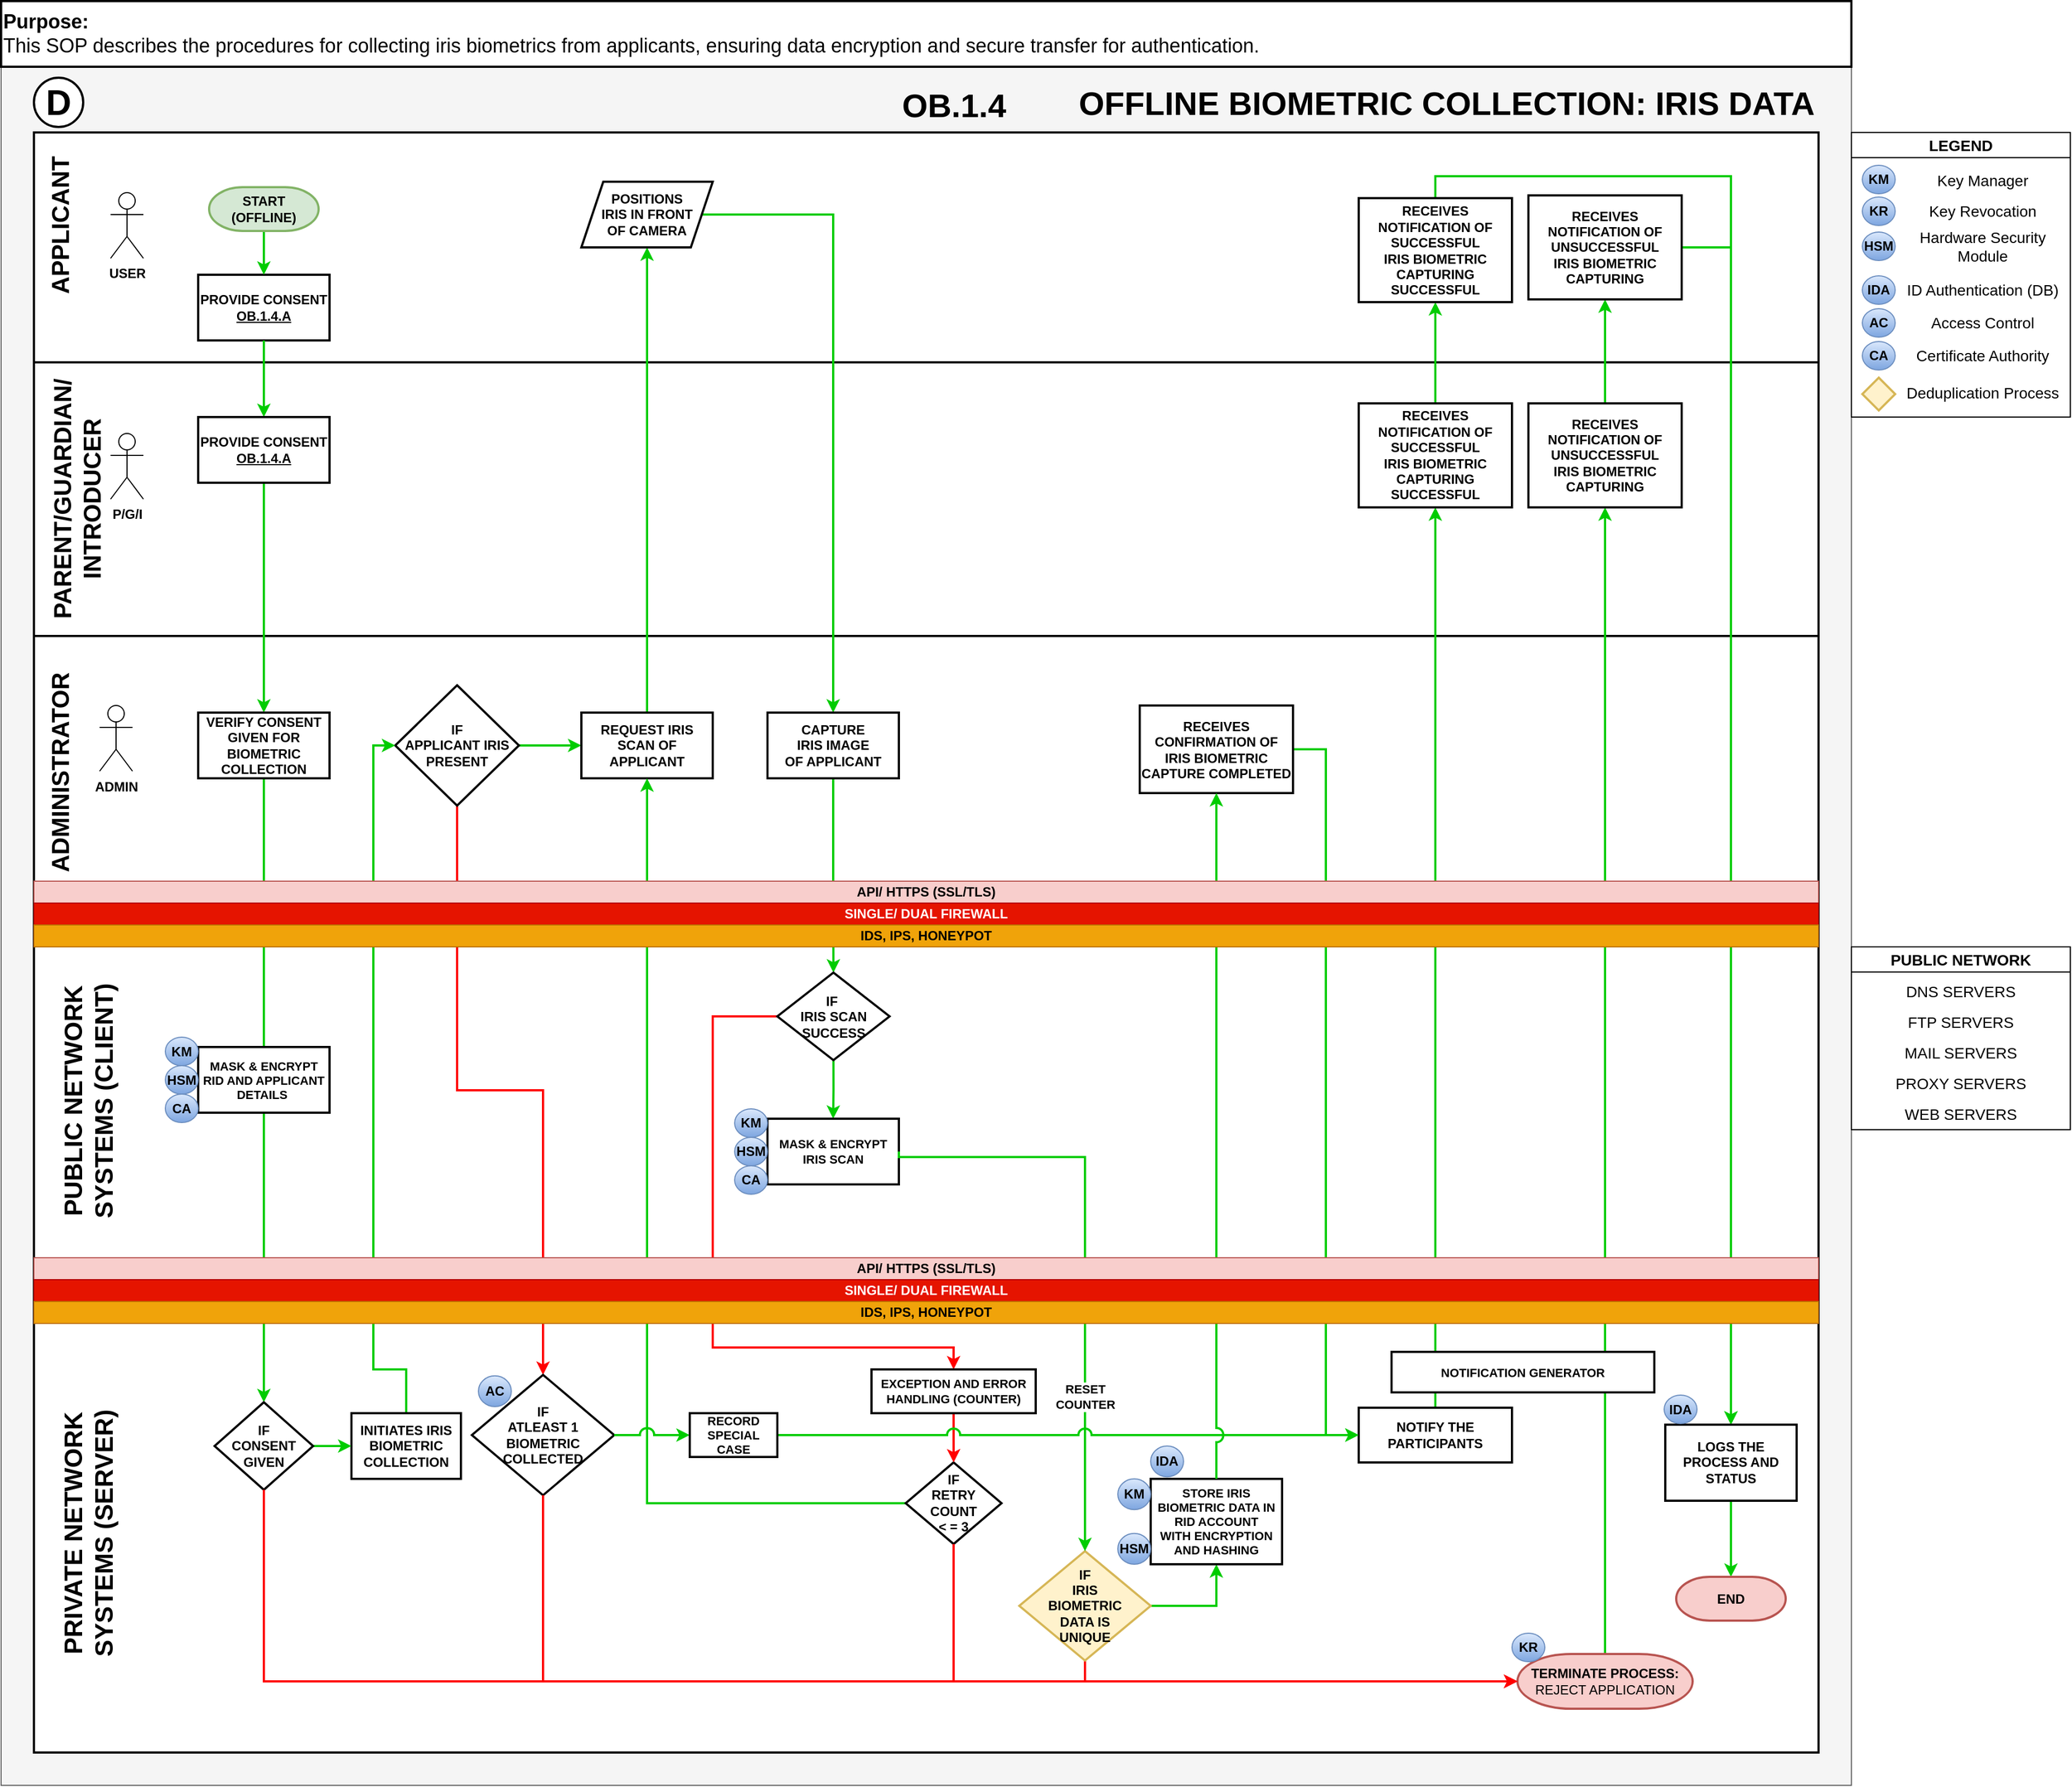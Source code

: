 <mxfile version="23.1.5" type="device">
  <diagram id="O3whct_VJJggGx5-_gyD" name="Page-1">
    <mxGraphModel dx="-486" dy="844" grid="1" gridSize="10" guides="1" tooltips="1" connect="1" arrows="1" fold="1" page="1" pageScale="1" pageWidth="1920" pageHeight="1200" math="0" shadow="0">
      <root>
        <mxCell id="0" />
        <mxCell id="1" parent="0" />
        <mxCell id="Awx0cQ8WS3u5GMhP2X7M-134" value="" style="rounded=0;whiteSpace=wrap;html=1;fontSize=22;fillColor=#f5f5f5;fontColor=#333333;strokeColor=#666666;direction=east;" parent="1" vertex="1">
          <mxGeometry x="2120" y="90" width="1690" height="1570" as="geometry" />
        </mxCell>
        <mxCell id="Awx0cQ8WS3u5GMhP2X7M-135" value="&lt;span style=&quot;color: rgba(0 , 0 , 0 , 0) ; font-family: monospace ; font-size: 0px&quot;&gt;%3CmxGraphModel%3E%3Croot%3E%3CmxCell%20id%3D%220%22%2F%3E%3CmxCell%20id%3D%221%22%20parent%3D%220%22%2F%3E%3CmxCell%20id%3D%222%22%20value%3D%22%22%20style%3D%22rounded%3D0%3BwhiteSpace%3Dwrap%3Bhtml%3D1%3BstrokeWidth%3D2%3BfillColor%3D%23dae8fc%3BstrokeColor%3D%236c8ebf%3B%22%20vertex%3D%221%22%20parent%3D%221%22%3E%3CmxGeometry%20x%3D%22-120%22%20y%3D%22190%22%20width%3D%221920%22%20height%3D%22240%22%20as%3D%22geometry%22%2F%3E%3C%2FmxCell%3E%3C%2Froot%3E%3C%2FmxGraphModel%3E&lt;/span&gt;" style="rounded=0;whiteSpace=wrap;html=1;strokeWidth=2;" parent="1" vertex="1">
          <mxGeometry x="2150" y="860" width="1630" height="350" as="geometry" />
        </mxCell>
        <mxCell id="Awx0cQ8WS3u5GMhP2X7M-136" value="&lt;span style=&quot;color: rgba(0 , 0 , 0 , 0) ; font-family: monospace ; font-size: 0px&quot;&gt;%3CmxGraphModel%3E%3Croot%3E%3CmxCell%20id%3D%220%22%2F%3E%3CmxCell%20id%3D%221%22%20parent%3D%220%22%2F%3E%3CmxCell%20id%3D%222%22%20value%3D%22%22%20style%3D%22rounded%3D0%3BwhiteSpace%3Dwrap%3Bhtml%3D1%3BstrokeWidth%3D2%3BfillColor%3D%23dae8fc%3BstrokeColor%3D%236c8ebf%3B%22%20vertex%3D%221%22%20parent%3D%221%22%3E%3CmxGeometry%20x%3D%22-120%22%20y%3D%22190%22%20width%3D%221920%22%20height%3D%22240%22%20as%3D%22geometry%22%2F%3E%3C%2FmxCell%3E%3C%2Froot%3E%3C%2FmxGraphModel%3E&lt;/span&gt;" style="rounded=0;whiteSpace=wrap;html=1;strokeWidth=2;" parent="1" vertex="1">
          <mxGeometry x="2150" y="1210.24" width="1630" height="419.76" as="geometry" />
        </mxCell>
        <mxCell id="Awx0cQ8WS3u5GMhP2X7M-137" value="&lt;span style=&quot;color: rgba(0 , 0 , 0 , 0) ; font-family: monospace ; font-size: 0px&quot;&gt;%3CmxGraphModel%3E%3Croot%3E%3CmxCell%20id%3D%220%22%2F%3E%3CmxCell%20id%3D%221%22%20parent%3D%220%22%2F%3E%3CmxCell%20id%3D%222%22%20value%3D%22%22%20style%3D%22rounded%3D0%3BwhiteSpace%3Dwrap%3Bhtml%3D1%3BstrokeWidth%3D2%3BfillColor%3D%23dae8fc%3BstrokeColor%3D%236c8ebf%3B%22%20vertex%3D%221%22%20parent%3D%221%22%3E%3CmxGeometry%20x%3D%22-120%22%20y%3D%22190%22%20width%3D%221920%22%20height%3D%22240%22%20as%3D%22geometry%22%2F%3E%3C%2FmxCell%3E%3C%2Froot%3E%3C%2FmxGraphModel%3E&lt;/span&gt;" style="rounded=0;whiteSpace=wrap;html=1;strokeWidth=2;" parent="1" vertex="1">
          <mxGeometry x="2150" y="150" width="1630" height="210" as="geometry" />
        </mxCell>
        <mxCell id="Awx0cQ8WS3u5GMhP2X7M-138" value="&lt;span style=&quot;color: rgba(0 , 0 , 0 , 0) ; font-family: monospace ; font-size: 0px&quot;&gt;%3CmxGraphModel%3E%3Croot%3E%3CmxCell%20id%3D%220%22%2F%3E%3CmxCell%20id%3D%221%22%20parent%3D%220%22%2F%3E%3CmxCell%20id%3D%222%22%20value%3D%22%22%20style%3D%22rounded%3D0%3BwhiteSpace%3Dwrap%3Bhtml%3D1%3BstrokeWidth%3D2%3BfillColor%3D%23dae8fc%3BstrokeColor%3D%236c8ebf%3B%22%20vertex%3D%221%22%20parent%3D%221%22%3E%3CmxGeometry%20x%3D%22-120%22%20y%3D%22190%22%20width%3D%221920%22%20height%3D%22240%22%20as%3D%22geometry%22%2F%3E%3C%2FmxCell%3E%3C%2Froot%3E%3C%2FmxGraphModel%3E&lt;/span&gt;" style="rounded=0;whiteSpace=wrap;html=1;strokeWidth=2;" parent="1" vertex="1">
          <mxGeometry x="2150" y="360" width="1630" height="250" as="geometry" />
        </mxCell>
        <mxCell id="Awx0cQ8WS3u5GMhP2X7M-139" value="&lt;span style=&quot;color: rgba(0 , 0 , 0 , 0) ; font-family: monospace ; font-size: 0px&quot;&gt;%3CmxGraphModel%3E%3Croot%3E%3CmxCell%20id%3D%220%22%2F%3E%3CmxCell%20id%3D%221%22%20parent%3D%220%22%2F%3E%3CmxCell%20id%3D%222%22%20value%3D%22%22%20style%3D%22rounded%3D0%3BwhiteSpace%3Dwrap%3Bhtml%3D1%3BstrokeWidth%3D2%3BfillColor%3D%23dae8fc%3BstrokeColor%3D%236c8ebf%3B%22%20vertex%3D%221%22%20parent%3D%221%22%3E%3CmxGeometry%20x%3D%22-120%22%20y%3D%22190%22%20width%3D%221920%22%20height%3D%22240%22%20as%3D%22geometry%22%2F%3E%3C%2FmxCell%3E%3C%2Froot%3E%3C%2FmxGraphModel%3E&lt;/span&gt;" style="rounded=0;whiteSpace=wrap;html=1;strokeWidth=2;" parent="1" vertex="1">
          <mxGeometry x="2150" y="610" width="1630" height="250" as="geometry" />
        </mxCell>
        <mxCell id="Awx0cQ8WS3u5GMhP2X7M-140" style="edgeStyle=orthogonalEdgeStyle;rounded=0;orthogonalLoop=1;jettySize=auto;html=1;exitX=0.5;exitY=1;exitDx=0;exitDy=0;fontStyle=1;strokeWidth=2;strokeColor=#00CC00;" parent="1" source="Awx0cQ8WS3u5GMhP2X7M-210" target="Awx0cQ8WS3u5GMhP2X7M-143" edge="1">
          <mxGeometry relative="1" as="geometry" />
        </mxCell>
        <mxCell id="Awx0cQ8WS3u5GMhP2X7M-141" value="PROVIDE CONSENT &lt;br&gt;&lt;u&gt;OB.1.4.A&lt;/u&gt;" style="rounded=0;whiteSpace=wrap;html=1;fontStyle=1;strokeWidth=2;" parent="1" vertex="1">
          <mxGeometry x="2300" y="280" width="120" height="60" as="geometry" />
        </mxCell>
        <mxCell id="Awx0cQ8WS3u5GMhP2X7M-142" style="edgeStyle=orthogonalEdgeStyle;rounded=0;orthogonalLoop=1;jettySize=auto;html=1;exitX=0.5;exitY=1;exitDx=0;exitDy=0;strokeColor=#00CC00;fontStyle=1;strokeWidth=2;" parent="1" source="Awx0cQ8WS3u5GMhP2X7M-143" target="Awx0cQ8WS3u5GMhP2X7M-215" edge="1">
          <mxGeometry relative="1" as="geometry" />
        </mxCell>
        <mxCell id="Awx0cQ8WS3u5GMhP2X7M-143" value="VERIFY CONSENT GIVEN FOR BIOMETRIC COLLECTION" style="rounded=0;whiteSpace=wrap;html=1;fontStyle=1;strokeWidth=2;" parent="1" vertex="1">
          <mxGeometry x="2300" y="680" width="120" height="60" as="geometry" />
        </mxCell>
        <mxCell id="Awx0cQ8WS3u5GMhP2X7M-144" value="APPLICANT" style="text;html=1;align=center;verticalAlign=middle;resizable=0;points=[];autosize=1;strokeColor=none;fillColor=none;fontStyle=1;strokeWidth=2;fontSize=22;horizontal=0;" parent="1" vertex="1">
          <mxGeometry x="2150" y="165" width="50" height="140" as="geometry" />
        </mxCell>
        <mxCell id="Awx0cQ8WS3u5GMhP2X7M-145" value="PARENT/GUARDIAN/&lt;br style=&quot;font-size: 22px;&quot;&gt;INTRODUCER" style="text;html=1;align=center;verticalAlign=middle;resizable=0;points=[];autosize=1;strokeColor=none;fillColor=none;fontStyle=1;strokeWidth=2;fontSize=22;horizontal=0;" parent="1" vertex="1">
          <mxGeometry x="2150" y="370" width="80" height="230" as="geometry" />
        </mxCell>
        <mxCell id="Awx0cQ8WS3u5GMhP2X7M-146" value="ADMINISTRATOR" style="text;html=1;align=center;verticalAlign=middle;resizable=0;points=[];autosize=1;strokeColor=none;fillColor=none;fontStyle=1;strokeWidth=2;fontSize=22;horizontal=0;" parent="1" vertex="1">
          <mxGeometry x="2150" y="635" width="50" height="200" as="geometry" />
        </mxCell>
        <mxCell id="Awx0cQ8WS3u5GMhP2X7M-147" value="D" style="ellipse;whiteSpace=wrap;html=1;aspect=fixed;fontSize=32;strokeWidth=2;fontStyle=1" parent="1" vertex="1">
          <mxGeometry x="2150" y="100" width="45" height="45" as="geometry" />
        </mxCell>
        <mxCell id="Awx0cQ8WS3u5GMhP2X7M-148" style="edgeStyle=orthogonalEdgeStyle;rounded=0;orthogonalLoop=1;jettySize=auto;html=1;exitX=0.5;exitY=1;exitDx=0;exitDy=0;exitPerimeter=0;entryX=0.5;entryY=0;entryDx=0;entryDy=0;strokeColor=#00CC00;fontStyle=1;strokeWidth=2;" parent="1" source="Awx0cQ8WS3u5GMhP2X7M-149" target="Awx0cQ8WS3u5GMhP2X7M-141" edge="1">
          <mxGeometry relative="1" as="geometry" />
        </mxCell>
        <mxCell id="Awx0cQ8WS3u5GMhP2X7M-149" value="&lt;b&gt;START&lt;br&gt;(OFFLINE)&lt;br&gt;&lt;/b&gt;" style="strokeWidth=2;html=1;shape=mxgraph.flowchart.terminator;whiteSpace=wrap;fillColor=#d5e8d4;strokeColor=#82b366;" parent="1" vertex="1">
          <mxGeometry x="2310" y="200" width="100" height="40" as="geometry" />
        </mxCell>
        <mxCell id="Awx0cQ8WS3u5GMhP2X7M-150" style="edgeStyle=orthogonalEdgeStyle;rounded=0;orthogonalLoop=1;jettySize=auto;html=1;exitX=1;exitY=0.5;exitDx=0;exitDy=0;entryX=0;entryY=0.5;entryDx=0;entryDy=0;strokeColor=#00CC00;fontStyle=1;strokeWidth=2;" parent="1" source="Awx0cQ8WS3u5GMhP2X7M-152" target="Awx0cQ8WS3u5GMhP2X7M-154" edge="1">
          <mxGeometry relative="1" as="geometry" />
        </mxCell>
        <mxCell id="Awx0cQ8WS3u5GMhP2X7M-265" style="edgeStyle=orthogonalEdgeStyle;rounded=0;orthogonalLoop=1;jettySize=auto;html=1;exitX=0.5;exitY=1;exitDx=0;exitDy=0;strokeColor=#FF0000;fontStyle=1;strokeWidth=2;" parent="1" source="Awx0cQ8WS3u5GMhP2X7M-152" target="Awx0cQ8WS3u5GMhP2X7M-263" edge="1">
          <mxGeometry relative="1" as="geometry" />
        </mxCell>
        <mxCell id="Awx0cQ8WS3u5GMhP2X7M-152" value="IF&lt;br style=&quot;border-color: var(--border-color);&quot;&gt;APPLICANT IRIS PRESENT" style="rounded=0;whiteSpace=wrap;html=1;fontStyle=1;strokeWidth=2;shape=rhombus;perimeter=rhombusPerimeter;" parent="1" vertex="1">
          <mxGeometry x="2480" y="655" width="113" height="110" as="geometry" />
        </mxCell>
        <mxCell id="Awx0cQ8WS3u5GMhP2X7M-153" style="edgeStyle=orthogonalEdgeStyle;rounded=0;orthogonalLoop=1;jettySize=auto;html=1;exitX=0.5;exitY=0;exitDx=0;exitDy=0;strokeColor=#00CC00;fontStyle=1;strokeWidth=2;" parent="1" source="Awx0cQ8WS3u5GMhP2X7M-154" target="Awx0cQ8WS3u5GMhP2X7M-158" edge="1">
          <mxGeometry relative="1" as="geometry" />
        </mxCell>
        <mxCell id="Awx0cQ8WS3u5GMhP2X7M-154" value="REQUEST IRIS SCAN OF APPLICANT" style="rounded=0;whiteSpace=wrap;html=1;fontStyle=1;strokeWidth=2;" parent="1" vertex="1">
          <mxGeometry x="2650" y="680" width="120" height="60" as="geometry" />
        </mxCell>
        <mxCell id="Awx0cQ8WS3u5GMhP2X7M-262" style="edgeStyle=orthogonalEdgeStyle;rounded=0;orthogonalLoop=1;jettySize=auto;html=1;exitX=0.5;exitY=0;exitDx=0;exitDy=0;entryX=0;entryY=0.5;entryDx=0;entryDy=0;strokeColor=#00CC00;fontStyle=1;strokeWidth=2;" parent="1" source="Awx0cQ8WS3u5GMhP2X7M-156" target="Awx0cQ8WS3u5GMhP2X7M-152" edge="1">
          <mxGeometry relative="1" as="geometry">
            <Array as="points">
              <mxPoint x="2490" y="1280" />
              <mxPoint x="2460" y="1280" />
              <mxPoint x="2460" y="710" />
            </Array>
          </mxGeometry>
        </mxCell>
        <mxCell id="Awx0cQ8WS3u5GMhP2X7M-156" value="INITIATES IRIS BIOMETRIC COLLECTION" style="rounded=0;whiteSpace=wrap;html=1;fontStyle=1;strokeWidth=2;" parent="1" vertex="1">
          <mxGeometry x="2440" y="1320" width="100" height="60" as="geometry" />
        </mxCell>
        <mxCell id="Awx0cQ8WS3u5GMhP2X7M-157" style="edgeStyle=orthogonalEdgeStyle;rounded=0;orthogonalLoop=1;jettySize=auto;html=1;exitX=1;exitY=0.5;exitDx=0;exitDy=0;strokeColor=#00CC00;fontStyle=1;strokeWidth=2;" parent="1" source="Awx0cQ8WS3u5GMhP2X7M-158" target="Awx0cQ8WS3u5GMhP2X7M-162" edge="1">
          <mxGeometry relative="1" as="geometry" />
        </mxCell>
        <mxCell id="Awx0cQ8WS3u5GMhP2X7M-158" value="POSITIONS &lt;br&gt;IRIS IN FRONT &lt;br&gt;OF CAMERA" style="rounded=0;whiteSpace=wrap;html=1;fontStyle=1;strokeWidth=2;shape=parallelogram;perimeter=parallelogramPerimeter;fixedSize=1;" parent="1" vertex="1">
          <mxGeometry x="2650" y="195" width="120" height="60" as="geometry" />
        </mxCell>
        <mxCell id="Awx0cQ8WS3u5GMhP2X7M-161" style="edgeStyle=orthogonalEdgeStyle;rounded=0;orthogonalLoop=1;jettySize=auto;html=1;exitX=0.5;exitY=1;exitDx=0;exitDy=0;entryX=0.5;entryY=0;entryDx=0;entryDy=0;strokeColor=#00CC00;fontStyle=1;strokeWidth=2;" parent="1" source="Awx0cQ8WS3u5GMhP2X7M-162" target="Awx0cQ8WS3u5GMhP2X7M-165" edge="1">
          <mxGeometry relative="1" as="geometry" />
        </mxCell>
        <mxCell id="Awx0cQ8WS3u5GMhP2X7M-162" value="CAPTURE &lt;br&gt;IRIS IMAGE&lt;br&gt;OF APPLICANT" style="rounded=0;whiteSpace=wrap;html=1;fontStyle=1;strokeWidth=2;shape=label;fixedSize=1;" parent="1" vertex="1">
          <mxGeometry x="2820" y="680" width="120" height="60" as="geometry" />
        </mxCell>
        <mxCell id="Awx0cQ8WS3u5GMhP2X7M-163" style="edgeStyle=orthogonalEdgeStyle;rounded=0;orthogonalLoop=1;jettySize=auto;html=1;exitX=0;exitY=0.5;exitDx=0;exitDy=0;strokeColor=#FF0000;fontStyle=1;strokeWidth=2;entryX=0.5;entryY=0;entryDx=0;entryDy=0;" parent="1" source="Awx0cQ8WS3u5GMhP2X7M-165" target="Awx0cQ8WS3u5GMhP2X7M-230" edge="1">
          <mxGeometry relative="1" as="geometry">
            <Array as="points">
              <mxPoint x="2770" y="958" />
              <mxPoint x="2770" y="1260" />
              <mxPoint x="2990" y="1260" />
            </Array>
          </mxGeometry>
        </mxCell>
        <mxCell id="Awx0cQ8WS3u5GMhP2X7M-164" style="edgeStyle=orthogonalEdgeStyle;rounded=0;orthogonalLoop=1;jettySize=auto;html=1;exitX=0.5;exitY=1;exitDx=0;exitDy=0;strokeColor=#00CC00;fontStyle=1;strokeWidth=2;" parent="1" source="Awx0cQ8WS3u5GMhP2X7M-165" target="Awx0cQ8WS3u5GMhP2X7M-232" edge="1">
          <mxGeometry relative="1" as="geometry" />
        </mxCell>
        <mxCell id="Awx0cQ8WS3u5GMhP2X7M-165" value="IF&amp;nbsp;&lt;br&gt;IRIS SCAN SUCCESS" style="rounded=0;whiteSpace=wrap;html=1;fontStyle=1;strokeWidth=2;shape=rhombus;perimeter=rhombusPerimeter;" parent="1" vertex="1">
          <mxGeometry x="2829" y="917.5" width="102.5" height="80" as="geometry" />
        </mxCell>
        <mxCell id="Awx0cQ8WS3u5GMhP2X7M-173" style="edgeStyle=orthogonalEdgeStyle;rounded=0;orthogonalLoop=1;jettySize=auto;html=1;exitX=0.5;exitY=1;exitDx=0;exitDy=0;entryX=0;entryY=0.5;entryDx=0;entryDy=0;entryPerimeter=0;strokeColor=#FF0000;fontStyle=1;strokeWidth=2;" parent="1" source="Awx0cQ8WS3u5GMhP2X7M-175" target="Awx0cQ8WS3u5GMhP2X7M-177" edge="1">
          <mxGeometry relative="1" as="geometry">
            <Array as="points">
              <mxPoint x="3110" y="1565" />
            </Array>
          </mxGeometry>
        </mxCell>
        <mxCell id="eEvF9ctAFz5yuMkJFbqY-4" style="edgeStyle=orthogonalEdgeStyle;rounded=0;orthogonalLoop=1;jettySize=auto;html=1;exitX=1;exitY=0.5;exitDx=0;exitDy=0;entryX=0.5;entryY=1;entryDx=0;entryDy=0;strokeColor=#00CC00;fontStyle=1;strokeWidth=2;" parent="1" source="Awx0cQ8WS3u5GMhP2X7M-175" target="Awx0cQ8WS3u5GMhP2X7M-222" edge="1">
          <mxGeometry relative="1" as="geometry" />
        </mxCell>
        <mxCell id="Awx0cQ8WS3u5GMhP2X7M-175" value="IF&lt;br&gt;IRIS&lt;br&gt;BIOMETRIC&lt;br&gt;DATA IS &lt;br&gt;UNIQUE" style="rounded=0;whiteSpace=wrap;html=1;fontStyle=1;strokeWidth=2;shape=rhombus;perimeter=rhombusPerimeter;fillColor=#fff2cc;strokeColor=#d6b656;" parent="1" vertex="1">
          <mxGeometry x="3050" y="1446" width="120" height="100" as="geometry" />
        </mxCell>
        <mxCell id="Awx0cQ8WS3u5GMhP2X7M-176" style="edgeStyle=orthogonalEdgeStyle;rounded=0;orthogonalLoop=1;jettySize=auto;html=1;exitX=0.5;exitY=0;exitDx=0;exitDy=0;exitPerimeter=0;strokeColor=#00CC00;fontStyle=1;strokeWidth=2;" parent="1" source="Awx0cQ8WS3u5GMhP2X7M-177" target="Awx0cQ8WS3u5GMhP2X7M-244" edge="1">
          <mxGeometry relative="1" as="geometry" />
        </mxCell>
        <mxCell id="Awx0cQ8WS3u5GMhP2X7M-177" value="&lt;span style=&quot;border-color: var(--border-color);&quot;&gt;&lt;b&gt;TERMINATE PROCESS:&lt;/b&gt;&lt;br&gt;REJECT APPLICATION&lt;br&gt;&lt;/span&gt;" style="strokeWidth=2;html=1;shape=mxgraph.flowchart.terminator;whiteSpace=wrap;fillColor=#f8cecc;strokeColor=#b85450;" parent="1" vertex="1">
          <mxGeometry x="3505" y="1540" width="160" height="50" as="geometry" />
        </mxCell>
        <mxCell id="Awx0cQ8WS3u5GMhP2X7M-178" style="edgeStyle=orthogonalEdgeStyle;rounded=0;orthogonalLoop=1;jettySize=auto;html=1;exitX=1;exitY=0.5;exitDx=0;exitDy=0;entryX=0;entryY=0.5;entryDx=0;entryDy=0;strokeColor=#00CC00;fontStyle=1;strokeWidth=2;" parent="1" source="Awx0cQ8WS3u5GMhP2X7M-179" target="Awx0cQ8WS3u5GMhP2X7M-181" edge="1">
          <mxGeometry relative="1" as="geometry" />
        </mxCell>
        <mxCell id="Awx0cQ8WS3u5GMhP2X7M-179" value="RECEIVES CONFIRMATION OF IRIS BIOMETRIC CAPTURE COMPLETED" style="rounded=0;whiteSpace=wrap;html=1;fontStyle=1;strokeWidth=2;" parent="1" vertex="1">
          <mxGeometry x="3160" y="673.5" width="140" height="80" as="geometry" />
        </mxCell>
        <mxCell id="Awx0cQ8WS3u5GMhP2X7M-180" style="edgeStyle=orthogonalEdgeStyle;rounded=0;orthogonalLoop=1;jettySize=auto;html=1;exitX=0.5;exitY=0;exitDx=0;exitDy=0;entryX=0.5;entryY=1;entryDx=0;entryDy=0;strokeColor=#00CC00;fontStyle=1;strokeWidth=2;" parent="1" source="Awx0cQ8WS3u5GMhP2X7M-181" target="Awx0cQ8WS3u5GMhP2X7M-183" edge="1">
          <mxGeometry relative="1" as="geometry" />
        </mxCell>
        <mxCell id="Awx0cQ8WS3u5GMhP2X7M-181" value="NOTIFY THE PARTICIPANTS" style="rounded=0;whiteSpace=wrap;html=1;fontStyle=1;strokeWidth=2;" parent="1" vertex="1">
          <mxGeometry x="3360" y="1315" width="140" height="50" as="geometry" />
        </mxCell>
        <mxCell id="Awx0cQ8WS3u5GMhP2X7M-182" style="edgeStyle=orthogonalEdgeStyle;rounded=0;orthogonalLoop=1;jettySize=auto;html=1;exitX=0.5;exitY=0;exitDx=0;exitDy=0;entryX=0.5;entryY=1;entryDx=0;entryDy=0;strokeColor=#00CC00;fontStyle=1;strokeWidth=2;" parent="1" source="Awx0cQ8WS3u5GMhP2X7M-183" target="Awx0cQ8WS3u5GMhP2X7M-241" edge="1">
          <mxGeometry relative="1" as="geometry" />
        </mxCell>
        <mxCell id="Awx0cQ8WS3u5GMhP2X7M-183" value="RECEIVES NOTIFICATION OF SUCCESSFUL IRIS&amp;nbsp;BIOMETRIC CAPTURING SUCCESSFUL" style="rounded=0;whiteSpace=wrap;html=1;fontStyle=1;strokeWidth=2;" parent="1" vertex="1">
          <mxGeometry x="3360" y="397.5" width="140" height="95" as="geometry" />
        </mxCell>
        <mxCell id="Awx0cQ8WS3u5GMhP2X7M-184" value="OB.1.4" style="text;html=1;align=center;verticalAlign=middle;resizable=0;points=[];autosize=1;strokeColor=none;fillColor=none;fontStyle=1;fontSize=30;strokeWidth=2;" parent="1" vertex="1">
          <mxGeometry x="2930" y="100" width="120" height="50" as="geometry" />
        </mxCell>
        <mxCell id="Awx0cQ8WS3u5GMhP2X7M-185" value="OFFLINE BIOMETRIC COLLECTION: IRIS DATA" style="text;html=1;align=center;verticalAlign=middle;resizable=0;points=[];autosize=1;strokeColor=none;fillColor=none;fontStyle=1;fontSize=30;strokeWidth=2;" parent="1" vertex="1">
          <mxGeometry x="3090" y="97.5" width="700" height="50" as="geometry" />
        </mxCell>
        <mxCell id="Awx0cQ8WS3u5GMhP2X7M-186" value="PRIVATE NETWORK&lt;br style=&quot;border-color: var(--border-color);&quot;&gt;SYSTEMS (SERVER)" style="text;html=1;align=center;verticalAlign=middle;resizable=0;points=[];autosize=1;strokeColor=none;fillColor=none;fontStyle=1;fontSize=23;strokeWidth=2;horizontal=0;" parent="1" vertex="1">
          <mxGeometry x="2160" y="1310" width="80" height="240" as="geometry" />
        </mxCell>
        <mxCell id="Awx0cQ8WS3u5GMhP2X7M-187" value="PUBLIC NETWORK&lt;br style=&quot;border-color: var(--border-color);&quot;&gt;SYSTEMS (CLIENT)" style="text;html=1;align=center;verticalAlign=middle;resizable=0;points=[];autosize=1;strokeColor=none;fillColor=none;fontStyle=1;fontSize=23;strokeWidth=2;horizontal=0;" parent="1" vertex="1">
          <mxGeometry x="2160" y="920" width="80" height="230" as="geometry" />
        </mxCell>
        <mxCell id="Awx0cQ8WS3u5GMhP2X7M-188" value="&lt;font style=&quot;font-size: 14px;&quot;&gt;LEGEND&lt;/font&gt;" style="swimlane;whiteSpace=wrap;html=1;" parent="1" vertex="1">
          <mxGeometry x="3810" y="150" width="200" height="260" as="geometry" />
        </mxCell>
        <mxCell id="Awx0cQ8WS3u5GMhP2X7M-189" value="KM" style="ellipse;whiteSpace=wrap;html=1;fillColor=#dae8fc;strokeColor=#6c8ebf;gradientColor=#7ea6e0;fontStyle=1" parent="Awx0cQ8WS3u5GMhP2X7M-188" vertex="1">
          <mxGeometry x="10" y="30" width="30" height="26" as="geometry" />
        </mxCell>
        <mxCell id="Awx0cQ8WS3u5GMhP2X7M-190" value="IDA" style="ellipse;whiteSpace=wrap;html=1;fillColor=#dae8fc;strokeColor=#6c8ebf;gradientColor=#7ea6e0;fontStyle=1" parent="Awx0cQ8WS3u5GMhP2X7M-188" vertex="1">
          <mxGeometry x="10" y="131" width="30" height="26" as="geometry" />
        </mxCell>
        <mxCell id="Awx0cQ8WS3u5GMhP2X7M-191" value="HSM" style="ellipse;whiteSpace=wrap;html=1;fillColor=#dae8fc;strokeColor=#6c8ebf;gradientColor=#7ea6e0;fontStyle=1" parent="Awx0cQ8WS3u5GMhP2X7M-188" vertex="1">
          <mxGeometry x="10" y="91" width="30" height="26" as="geometry" />
        </mxCell>
        <mxCell id="Awx0cQ8WS3u5GMhP2X7M-192" value="KR" style="ellipse;whiteSpace=wrap;html=1;fillColor=#dae8fc;strokeColor=#6c8ebf;gradientColor=#7ea6e0;fontStyle=1" parent="Awx0cQ8WS3u5GMhP2X7M-188" vertex="1">
          <mxGeometry x="10" y="59" width="30" height="26" as="geometry" />
        </mxCell>
        <mxCell id="Awx0cQ8WS3u5GMhP2X7M-193" value="Key Manager" style="text;html=1;strokeColor=none;fillColor=none;align=center;verticalAlign=middle;whiteSpace=wrap;rounded=0;fontSize=14;" parent="Awx0cQ8WS3u5GMhP2X7M-188" vertex="1">
          <mxGeometry x="40" y="30" width="160" height="28" as="geometry" />
        </mxCell>
        <mxCell id="Awx0cQ8WS3u5GMhP2X7M-194" value="Key Revocation" style="text;html=1;strokeColor=none;fillColor=none;align=center;verticalAlign=middle;whiteSpace=wrap;rounded=0;fontSize=14;" parent="Awx0cQ8WS3u5GMhP2X7M-188" vertex="1">
          <mxGeometry x="40" y="58" width="160" height="28" as="geometry" />
        </mxCell>
        <mxCell id="Awx0cQ8WS3u5GMhP2X7M-195" value="Hardware Security Module" style="text;html=1;strokeColor=none;fillColor=none;align=center;verticalAlign=middle;whiteSpace=wrap;rounded=0;fontSize=14;" parent="Awx0cQ8WS3u5GMhP2X7M-188" vertex="1">
          <mxGeometry x="40" y="90" width="160" height="28" as="geometry" />
        </mxCell>
        <mxCell id="Awx0cQ8WS3u5GMhP2X7M-196" value="ID Authentication (DB)" style="text;html=1;strokeColor=none;fillColor=none;align=center;verticalAlign=middle;whiteSpace=wrap;rounded=0;fontSize=14;" parent="Awx0cQ8WS3u5GMhP2X7M-188" vertex="1">
          <mxGeometry x="40" y="130" width="160" height="28" as="geometry" />
        </mxCell>
        <mxCell id="Awx0cQ8WS3u5GMhP2X7M-197" value="AC" style="ellipse;whiteSpace=wrap;html=1;fillColor=#dae8fc;strokeColor=#6c8ebf;gradientColor=#7ea6e0;fontStyle=1" parent="Awx0cQ8WS3u5GMhP2X7M-188" vertex="1">
          <mxGeometry x="10" y="161" width="30" height="26" as="geometry" />
        </mxCell>
        <mxCell id="Awx0cQ8WS3u5GMhP2X7M-198" value="Access Control" style="text;html=1;strokeColor=none;fillColor=none;align=center;verticalAlign=middle;whiteSpace=wrap;rounded=0;fontSize=14;" parent="Awx0cQ8WS3u5GMhP2X7M-188" vertex="1">
          <mxGeometry x="40" y="160" width="160" height="28" as="geometry" />
        </mxCell>
        <mxCell id="Awx0cQ8WS3u5GMhP2X7M-199" value="Certificate Authority" style="text;html=1;strokeColor=none;fillColor=none;align=center;verticalAlign=middle;whiteSpace=wrap;rounded=0;fontSize=14;" parent="Awx0cQ8WS3u5GMhP2X7M-188" vertex="1">
          <mxGeometry x="40" y="190" width="160" height="28" as="geometry" />
        </mxCell>
        <mxCell id="Awx0cQ8WS3u5GMhP2X7M-200" value="CA" style="ellipse;whiteSpace=wrap;html=1;fillColor=#dae8fc;strokeColor=#6c8ebf;gradientColor=#7ea6e0;fontStyle=1" parent="Awx0cQ8WS3u5GMhP2X7M-188" vertex="1">
          <mxGeometry x="10" y="191" width="30" height="26" as="geometry" />
        </mxCell>
        <mxCell id="Awx0cQ8WS3u5GMhP2X7M-201" value="" style="rhombus;whiteSpace=wrap;html=1;fillColor=#fff2cc;strokeColor=#d6b656;rounded=0;fontStyle=1;strokeWidth=2;" parent="Awx0cQ8WS3u5GMhP2X7M-188" vertex="1">
          <mxGeometry x="10" y="224" width="30" height="30" as="geometry" />
        </mxCell>
        <mxCell id="Awx0cQ8WS3u5GMhP2X7M-202" value="Deduplication Process" style="text;html=1;strokeColor=none;fillColor=none;align=center;verticalAlign=middle;whiteSpace=wrap;rounded=0;fontSize=14;" parent="Awx0cQ8WS3u5GMhP2X7M-188" vertex="1">
          <mxGeometry x="40" y="224" width="160" height="28" as="geometry" />
        </mxCell>
        <mxCell id="Awx0cQ8WS3u5GMhP2X7M-203" value="&lt;font style=&quot;font-size: 14px;&quot;&gt;PUBLIC NETWORK&lt;/font&gt;" style="swimlane;whiteSpace=wrap;html=1;" parent="1" vertex="1">
          <mxGeometry x="3810" y="894" width="200" height="167" as="geometry" />
        </mxCell>
        <mxCell id="Awx0cQ8WS3u5GMhP2X7M-204" value="DNS SERVERS" style="text;html=1;strokeColor=none;fillColor=none;align=center;verticalAlign=middle;whiteSpace=wrap;rounded=0;fontSize=14;" parent="Awx0cQ8WS3u5GMhP2X7M-203" vertex="1">
          <mxGeometry y="27" width="200" height="28" as="geometry" />
        </mxCell>
        <mxCell id="Awx0cQ8WS3u5GMhP2X7M-205" value="FTP SERVERS" style="text;html=1;strokeColor=none;fillColor=none;align=center;verticalAlign=middle;whiteSpace=wrap;rounded=0;fontSize=14;" parent="Awx0cQ8WS3u5GMhP2X7M-203" vertex="1">
          <mxGeometry y="55" width="200" height="28" as="geometry" />
        </mxCell>
        <mxCell id="Awx0cQ8WS3u5GMhP2X7M-206" value="MAIL SERVERS" style="text;html=1;strokeColor=none;fillColor=none;align=center;verticalAlign=middle;whiteSpace=wrap;rounded=0;fontSize=14;" parent="Awx0cQ8WS3u5GMhP2X7M-203" vertex="1">
          <mxGeometry y="83" width="200" height="28" as="geometry" />
        </mxCell>
        <mxCell id="Awx0cQ8WS3u5GMhP2X7M-207" value="PROXY SERVERS" style="text;html=1;strokeColor=none;fillColor=none;align=center;verticalAlign=middle;whiteSpace=wrap;rounded=0;fontSize=14;" parent="Awx0cQ8WS3u5GMhP2X7M-203" vertex="1">
          <mxGeometry y="111" width="200" height="28" as="geometry" />
        </mxCell>
        <mxCell id="Awx0cQ8WS3u5GMhP2X7M-208" value="WEB SERVERS" style="text;html=1;strokeColor=none;fillColor=none;align=center;verticalAlign=middle;whiteSpace=wrap;rounded=0;fontSize=14;" parent="Awx0cQ8WS3u5GMhP2X7M-203" vertex="1">
          <mxGeometry y="139" width="200" height="28" as="geometry" />
        </mxCell>
        <mxCell id="Awx0cQ8WS3u5GMhP2X7M-209" value="" style="edgeStyle=orthogonalEdgeStyle;rounded=0;orthogonalLoop=1;jettySize=auto;html=1;exitX=0.5;exitY=1;exitDx=0;exitDy=0;fontStyle=1;strokeWidth=2;strokeColor=#00CC00;" parent="1" source="Awx0cQ8WS3u5GMhP2X7M-141" target="Awx0cQ8WS3u5GMhP2X7M-210" edge="1">
          <mxGeometry relative="1" as="geometry">
            <mxPoint x="2360" y="340" as="sourcePoint" />
            <mxPoint x="2360" y="680" as="targetPoint" />
          </mxGeometry>
        </mxCell>
        <mxCell id="Awx0cQ8WS3u5GMhP2X7M-210" value="PROVIDE CONSENT &lt;br&gt;&lt;u&gt;OB.1.4.A&lt;/u&gt;" style="rounded=0;whiteSpace=wrap;html=1;fontStyle=1;strokeWidth=2;" parent="1" vertex="1">
          <mxGeometry x="2300" y="410" width="120" height="60" as="geometry" />
        </mxCell>
        <mxCell id="Awx0cQ8WS3u5GMhP2X7M-211" value="USER" style="shape=umlActor;verticalLabelPosition=bottom;verticalAlign=top;html=1;outlineConnect=0;fontStyle=1" parent="1" vertex="1">
          <mxGeometry x="2220" y="205" width="30" height="60" as="geometry" />
        </mxCell>
        <mxCell id="Awx0cQ8WS3u5GMhP2X7M-212" value="P/G/I" style="shape=umlActor;verticalLabelPosition=bottom;verticalAlign=top;html=1;outlineConnect=0;fontStyle=1" parent="1" vertex="1">
          <mxGeometry x="2220" y="425" width="30" height="60" as="geometry" />
        </mxCell>
        <mxCell id="Awx0cQ8WS3u5GMhP2X7M-213" value="ADMIN" style="shape=umlActor;verticalLabelPosition=bottom;verticalAlign=top;html=1;outlineConnect=0;fontStyle=1" parent="1" vertex="1">
          <mxGeometry x="2210" y="673.5" width="30" height="60" as="geometry" />
        </mxCell>
        <mxCell id="Awx0cQ8WS3u5GMhP2X7M-214" style="edgeStyle=orthogonalEdgeStyle;rounded=0;orthogonalLoop=1;jettySize=auto;html=1;exitX=1;exitY=0.5;exitDx=0;exitDy=0;strokeColor=#00CC00;fontStyle=1;strokeWidth=2;" parent="1" source="Awx0cQ8WS3u5GMhP2X7M-215" target="Awx0cQ8WS3u5GMhP2X7M-156" edge="1">
          <mxGeometry relative="1" as="geometry" />
        </mxCell>
        <mxCell id="Awx0cQ8WS3u5GMhP2X7M-215" value="IF &lt;br&gt;CONSENT GIVEN" style="rounded=0;whiteSpace=wrap;html=1;fontStyle=1;strokeWidth=2;shape=rhombus;perimeter=rhombusPerimeter;" parent="1" vertex="1">
          <mxGeometry x="2315" y="1310" width="90" height="80" as="geometry" />
        </mxCell>
        <mxCell id="Awx0cQ8WS3u5GMhP2X7M-216" value="" style="group" parent="1" vertex="1" connectable="0">
          <mxGeometry x="2270" y="976.5" width="150" height="78" as="geometry" />
        </mxCell>
        <mxCell id="Awx0cQ8WS3u5GMhP2X7M-217" value="MASK &amp;amp; ENCRYPT RID AND APPLICANT DETAILS&amp;nbsp;" style="rounded=0;whiteSpace=wrap;html=1;fontStyle=1;strokeWidth=2;fontSize=11;" parent="Awx0cQ8WS3u5GMhP2X7M-216" vertex="1">
          <mxGeometry x="30" y="9" width="120" height="60" as="geometry" />
        </mxCell>
        <mxCell id="Awx0cQ8WS3u5GMhP2X7M-218" value="CA" style="ellipse;whiteSpace=wrap;html=1;fillColor=#dae8fc;strokeColor=#6c8ebf;gradientColor=#7ea6e0;fontStyle=1" parent="Awx0cQ8WS3u5GMhP2X7M-216" vertex="1">
          <mxGeometry y="52" width="30" height="26" as="geometry" />
        </mxCell>
        <mxCell id="Awx0cQ8WS3u5GMhP2X7M-219" value="HSM" style="ellipse;whiteSpace=wrap;html=1;fillColor=#dae8fc;strokeColor=#6c8ebf;gradientColor=#7ea6e0;fontStyle=1" parent="Awx0cQ8WS3u5GMhP2X7M-216" vertex="1">
          <mxGeometry y="26" width="30" height="26" as="geometry" />
        </mxCell>
        <mxCell id="Awx0cQ8WS3u5GMhP2X7M-220" value="KM" style="ellipse;whiteSpace=wrap;html=1;fillColor=#dae8fc;strokeColor=#6c8ebf;gradientColor=#7ea6e0;fontStyle=1" parent="Awx0cQ8WS3u5GMhP2X7M-216" vertex="1">
          <mxGeometry width="30" height="26" as="geometry" />
        </mxCell>
        <mxCell id="Awx0cQ8WS3u5GMhP2X7M-221" value="" style="group" parent="1" vertex="1" connectable="0">
          <mxGeometry x="3140" y="1350" width="150" height="108" as="geometry" />
        </mxCell>
        <mxCell id="Awx0cQ8WS3u5GMhP2X7M-222" value="STORE IRIS BIOMETRIC DATA IN RID ACCOUNT&lt;br&gt;WITH ENCRYPTION AND HASHING" style="rounded=0;whiteSpace=wrap;html=1;fontStyle=1;strokeWidth=2;fontSize=11;shape=label;boundedLbl=1;backgroundOutline=1;size=15;" parent="Awx0cQ8WS3u5GMhP2X7M-221" vertex="1">
          <mxGeometry x="30" y="30" width="120" height="78" as="geometry" />
        </mxCell>
        <mxCell id="Awx0cQ8WS3u5GMhP2X7M-223" value="IDA" style="ellipse;whiteSpace=wrap;html=1;fillColor=#dae8fc;strokeColor=#6c8ebf;gradientColor=#7ea6e0;fontStyle=1" parent="Awx0cQ8WS3u5GMhP2X7M-221" vertex="1">
          <mxGeometry x="30" width="30" height="28.08" as="geometry" />
        </mxCell>
        <mxCell id="Awx0cQ8WS3u5GMhP2X7M-224" value="HSM" style="ellipse;whiteSpace=wrap;html=1;fillColor=#dae8fc;strokeColor=#6c8ebf;gradientColor=#7ea6e0;fontStyle=1" parent="Awx0cQ8WS3u5GMhP2X7M-221" vertex="1">
          <mxGeometry y="79.92" width="30" height="28.08" as="geometry" />
        </mxCell>
        <mxCell id="Awx0cQ8WS3u5GMhP2X7M-225" value="KM" style="ellipse;whiteSpace=wrap;html=1;fillColor=#dae8fc;strokeColor=#6c8ebf;gradientColor=#7ea6e0;fontStyle=1" parent="Awx0cQ8WS3u5GMhP2X7M-221" vertex="1">
          <mxGeometry y="30" width="30" height="28.08" as="geometry" />
        </mxCell>
        <mxCell id="Awx0cQ8WS3u5GMhP2X7M-227" style="edgeStyle=orthogonalEdgeStyle;rounded=0;orthogonalLoop=1;jettySize=auto;html=1;exitX=0.5;exitY=1;exitDx=0;exitDy=0;entryX=0;entryY=0.5;entryDx=0;entryDy=0;entryPerimeter=0;strokeColor=#FF0000;fontStyle=1;strokeWidth=2;" parent="1" source="Awx0cQ8WS3u5GMhP2X7M-215" target="Awx0cQ8WS3u5GMhP2X7M-177" edge="1">
          <mxGeometry relative="1" as="geometry">
            <Array as="points">
              <mxPoint x="2360" y="1565" />
            </Array>
          </mxGeometry>
        </mxCell>
        <mxCell id="Awx0cQ8WS3u5GMhP2X7M-228" style="edgeStyle=orthogonalEdgeStyle;rounded=0;orthogonalLoop=1;jettySize=auto;html=1;exitX=0;exitY=0.5;exitDx=0;exitDy=0;entryX=0.5;entryY=1;entryDx=0;entryDy=0;strokeColor=#00CC00;fontStyle=1;strokeWidth=2;" parent="1" source="Awx0cQ8WS3u5GMhP2X7M-229" target="Awx0cQ8WS3u5GMhP2X7M-154" edge="1">
          <mxGeometry relative="1" as="geometry">
            <Array as="points">
              <mxPoint x="2710" y="1402" />
            </Array>
          </mxGeometry>
        </mxCell>
        <mxCell id="Awx0cQ8WS3u5GMhP2X7M-229" value="IF &lt;br&gt;RETRY &lt;br&gt;COUNT &lt;br&gt;&amp;lt; = 3" style="rounded=0;whiteSpace=wrap;html=1;fontStyle=1;strokeWidth=2;shape=rhombus;perimeter=rhombusPerimeter;" parent="1" vertex="1">
          <mxGeometry x="2946.25" y="1365" width="87.5" height="74.5" as="geometry" />
        </mxCell>
        <mxCell id="eEvF9ctAFz5yuMkJFbqY-1" style="edgeStyle=orthogonalEdgeStyle;rounded=0;orthogonalLoop=1;jettySize=auto;html=1;exitX=0.5;exitY=1;exitDx=0;exitDy=0;strokeColor=#FF0000;fontStyle=1;strokeWidth=2;" parent="1" source="Awx0cQ8WS3u5GMhP2X7M-230" target="Awx0cQ8WS3u5GMhP2X7M-229" edge="1">
          <mxGeometry relative="1" as="geometry" />
        </mxCell>
        <mxCell id="Awx0cQ8WS3u5GMhP2X7M-230" value="EXCEPTION AND ERROR HANDLING (COUNTER)" style="rounded=0;whiteSpace=wrap;html=1;fontStyle=1;strokeWidth=2;fontSize=11;shape=label;boundedLbl=1;backgroundOutline=1;size=9.769;" parent="1" vertex="1">
          <mxGeometry x="2915" y="1280" width="150" height="40" as="geometry" />
        </mxCell>
        <mxCell id="Awx0cQ8WS3u5GMhP2X7M-231" value="" style="group" parent="1" vertex="1" connectable="0">
          <mxGeometry x="2790" y="1042" width="150" height="78" as="geometry" />
        </mxCell>
        <mxCell id="Awx0cQ8WS3u5GMhP2X7M-232" value="MASK &amp;amp; ENCRYPT IRIS SCAN" style="rounded=0;whiteSpace=wrap;html=1;fontStyle=1;strokeWidth=2;fontSize=11;" parent="Awx0cQ8WS3u5GMhP2X7M-231" vertex="1">
          <mxGeometry x="30" y="9" width="120" height="60" as="geometry" />
        </mxCell>
        <mxCell id="Awx0cQ8WS3u5GMhP2X7M-233" value="CA" style="ellipse;whiteSpace=wrap;html=1;fillColor=#dae8fc;strokeColor=#6c8ebf;gradientColor=#7ea6e0;fontStyle=1" parent="Awx0cQ8WS3u5GMhP2X7M-231" vertex="1">
          <mxGeometry y="52" width="30" height="26" as="geometry" />
        </mxCell>
        <mxCell id="Awx0cQ8WS3u5GMhP2X7M-234" value="HSM" style="ellipse;whiteSpace=wrap;html=1;fillColor=#dae8fc;strokeColor=#6c8ebf;gradientColor=#7ea6e0;fontStyle=1" parent="Awx0cQ8WS3u5GMhP2X7M-231" vertex="1">
          <mxGeometry y="26" width="30" height="26" as="geometry" />
        </mxCell>
        <mxCell id="Awx0cQ8WS3u5GMhP2X7M-235" value="KM" style="ellipse;whiteSpace=wrap;html=1;fillColor=#dae8fc;strokeColor=#6c8ebf;gradientColor=#7ea6e0;fontStyle=1" parent="Awx0cQ8WS3u5GMhP2X7M-231" vertex="1">
          <mxGeometry width="30" height="26" as="geometry" />
        </mxCell>
        <mxCell id="Awx0cQ8WS3u5GMhP2X7M-237" value="RESET &lt;br&gt;COUNTER" style="edgeStyle=orthogonalEdgeStyle;rounded=0;orthogonalLoop=1;jettySize=auto;html=1;exitX=1;exitY=0.5;exitDx=0;exitDy=0;entryX=0.5;entryY=0;entryDx=0;entryDy=0;strokeColor=#00CC00;fontStyle=1;strokeWidth=2;" parent="1" source="Awx0cQ8WS3u5GMhP2X7M-232" target="Awx0cQ8WS3u5GMhP2X7M-175" edge="1">
          <mxGeometry x="0.474" relative="1" as="geometry">
            <Array as="points">
              <mxPoint x="2940" y="1086" />
              <mxPoint x="3110" y="1086" />
            </Array>
            <mxPoint y="-1" as="offset" />
          </mxGeometry>
        </mxCell>
        <mxCell id="Awx0cQ8WS3u5GMhP2X7M-239" style="edgeStyle=orthogonalEdgeStyle;rounded=0;orthogonalLoop=1;jettySize=auto;html=1;exitX=0.5;exitY=1;exitDx=0;exitDy=0;entryX=0;entryY=0.5;entryDx=0;entryDy=0;entryPerimeter=0;strokeColor=#FF0000;fontStyle=1;strokeWidth=2;" parent="1" source="Awx0cQ8WS3u5GMhP2X7M-229" target="Awx0cQ8WS3u5GMhP2X7M-177" edge="1">
          <mxGeometry relative="1" as="geometry" />
        </mxCell>
        <mxCell id="Awx0cQ8WS3u5GMhP2X7M-240" style="edgeStyle=orthogonalEdgeStyle;rounded=0;orthogonalLoop=1;jettySize=auto;html=1;exitX=0.5;exitY=0;exitDx=0;exitDy=0;strokeColor=#00CC00;fontStyle=1;strokeWidth=2;" parent="1" source="Awx0cQ8WS3u5GMhP2X7M-241" target="Awx0cQ8WS3u5GMhP2X7M-248" edge="1">
          <mxGeometry relative="1" as="geometry" />
        </mxCell>
        <mxCell id="Awx0cQ8WS3u5GMhP2X7M-241" value="RECEIVES NOTIFICATION OF SUCCESSFUL IRIS&amp;nbsp;BIOMETRIC CAPTURING SUCCESSFUL" style="rounded=0;whiteSpace=wrap;html=1;fontStyle=1;strokeWidth=2;" parent="1" vertex="1">
          <mxGeometry x="3360" y="210" width="140" height="95" as="geometry" />
        </mxCell>
        <mxCell id="Awx0cQ8WS3u5GMhP2X7M-242" value="NOTIFICATION GENERATOR" style="rounded=0;whiteSpace=wrap;html=1;fontStyle=1;strokeWidth=2;fontSize=11;fillColor=default;strokeColor=default;" parent="1" vertex="1">
          <mxGeometry x="3390" y="1264" width="240" height="37" as="geometry" />
        </mxCell>
        <mxCell id="Awx0cQ8WS3u5GMhP2X7M-243" style="edgeStyle=orthogonalEdgeStyle;rounded=0;orthogonalLoop=1;jettySize=auto;html=1;exitX=0.5;exitY=0;exitDx=0;exitDy=0;entryX=0.5;entryY=1;entryDx=0;entryDy=0;strokeColor=#00CC00;fontStyle=1;strokeWidth=2;" parent="1" source="Awx0cQ8WS3u5GMhP2X7M-244" target="Awx0cQ8WS3u5GMhP2X7M-246" edge="1">
          <mxGeometry relative="1" as="geometry" />
        </mxCell>
        <mxCell id="Awx0cQ8WS3u5GMhP2X7M-244" value="RECEIVES NOTIFICATION OF UNSUCCESSFUL IRIS&amp;nbsp;BIOMETRIC CAPTURING" style="rounded=0;whiteSpace=wrap;html=1;fontStyle=1;strokeWidth=2;" parent="1" vertex="1">
          <mxGeometry x="3515" y="397.5" width="140" height="95" as="geometry" />
        </mxCell>
        <mxCell id="Awx0cQ8WS3u5GMhP2X7M-245" style="edgeStyle=orthogonalEdgeStyle;rounded=0;orthogonalLoop=1;jettySize=auto;html=1;exitX=1;exitY=0.5;exitDx=0;exitDy=0;strokeColor=#00CC00;fontStyle=1;strokeWidth=2;" parent="1" source="Awx0cQ8WS3u5GMhP2X7M-246" target="Awx0cQ8WS3u5GMhP2X7M-248" edge="1">
          <mxGeometry relative="1" as="geometry" />
        </mxCell>
        <mxCell id="Awx0cQ8WS3u5GMhP2X7M-246" value="RECEIVES NOTIFICATION OF UNSUCCESSFUL IRIS&amp;nbsp;BIOMETRIC CAPTURING" style="rounded=0;whiteSpace=wrap;html=1;fontStyle=1;strokeWidth=2;" parent="1" vertex="1">
          <mxGeometry x="3515" y="207.5" width="140" height="95" as="geometry" />
        </mxCell>
        <mxCell id="Awx0cQ8WS3u5GMhP2X7M-247" value="" style="edgeStyle=orthogonalEdgeStyle;rounded=0;orthogonalLoop=1;jettySize=auto;html=1;strokeColor=#00CC00;fontStyle=1;strokeWidth=2;" parent="1" source="Awx0cQ8WS3u5GMhP2X7M-248" target="Awx0cQ8WS3u5GMhP2X7M-249" edge="1">
          <mxGeometry relative="1" as="geometry" />
        </mxCell>
        <mxCell id="Awx0cQ8WS3u5GMhP2X7M-248" value="LOGS THE PROCESS AND STATUS" style="rounded=0;whiteSpace=wrap;html=1;fontStyle=1;strokeWidth=2;shape=label;boundedLbl=1;backgroundOutline=1;size=15;" parent="1" vertex="1">
          <mxGeometry x="3640" y="1330.5" width="120" height="69.5" as="geometry" />
        </mxCell>
        <mxCell id="Awx0cQ8WS3u5GMhP2X7M-249" value="&lt;b&gt;END&lt;/b&gt;" style="strokeWidth=2;html=1;shape=mxgraph.flowchart.terminator;whiteSpace=wrap;fillColor=#f8cecc;strokeColor=#b85450;" parent="1" vertex="1">
          <mxGeometry x="3650" y="1469.5" width="100" height="40" as="geometry" />
        </mxCell>
        <mxCell id="Awx0cQ8WS3u5GMhP2X7M-250" value="IDA" style="ellipse;whiteSpace=wrap;html=1;fillColor=#dae8fc;strokeColor=#6c8ebf;gradientColor=#7ea6e0;fontStyle=1" parent="1" vertex="1">
          <mxGeometry x="3639" y="1303.5" width="30" height="26" as="geometry" />
        </mxCell>
        <mxCell id="Awx0cQ8WS3u5GMhP2X7M-261" value="KR" style="ellipse;whiteSpace=wrap;html=1;fillColor=#dae8fc;strokeColor=#6c8ebf;gradientColor=#7ea6e0;fontStyle=1" parent="1" vertex="1">
          <mxGeometry x="3500" y="1521" width="30" height="26" as="geometry" />
        </mxCell>
        <mxCell id="Awx0cQ8WS3u5GMhP2X7M-268" style="edgeStyle=orthogonalEdgeStyle;rounded=0;orthogonalLoop=1;jettySize=auto;html=1;exitX=1;exitY=0.5;exitDx=0;exitDy=0;entryX=0;entryY=0.5;entryDx=0;entryDy=0;strokeColor=#00CC00;fontStyle=1;strokeWidth=2;jumpStyle=arc;jumpSize=10;" parent="1" source="eEvF9ctAFz5yuMkJFbqY-2" target="Awx0cQ8WS3u5GMhP2X7M-181" edge="1">
          <mxGeometry relative="1" as="geometry" />
        </mxCell>
        <mxCell id="Awx0cQ8WS3u5GMhP2X7M-263" value="IF &lt;br&gt;ATLEAST 1 &lt;br&gt;BIOMETRIC&lt;br&gt;COLLECTED" style="rounded=0;whiteSpace=wrap;html=1;fontStyle=1;strokeWidth=2;shape=rhombus;perimeter=rhombusPerimeter;" parent="1" vertex="1">
          <mxGeometry x="2550" y="1285" width="130" height="110" as="geometry" />
        </mxCell>
        <mxCell id="Awx0cQ8WS3u5GMhP2X7M-264" value="AC" style="ellipse;whiteSpace=wrap;html=1;fillColor=#dae8fc;strokeColor=#6c8ebf;gradientColor=#7ea6e0;fontStyle=1" parent="1" vertex="1">
          <mxGeometry x="2556" y="1285.92" width="30" height="28.08" as="geometry" />
        </mxCell>
        <mxCell id="Awx0cQ8WS3u5GMhP2X7M-267" style="edgeStyle=orthogonalEdgeStyle;rounded=0;orthogonalLoop=1;jettySize=auto;html=1;exitX=0.5;exitY=1;exitDx=0;exitDy=0;entryX=0;entryY=0.5;entryDx=0;entryDy=0;entryPerimeter=0;strokeColor=#FF0000;fontStyle=1;strokeWidth=2;" parent="1" source="Awx0cQ8WS3u5GMhP2X7M-263" target="Awx0cQ8WS3u5GMhP2X7M-177" edge="1">
          <mxGeometry relative="1" as="geometry" />
        </mxCell>
        <mxCell id="eEvF9ctAFz5yuMkJFbqY-3" value="" style="edgeStyle=orthogonalEdgeStyle;rounded=0;orthogonalLoop=1;jettySize=auto;html=1;exitX=1;exitY=0.5;exitDx=0;exitDy=0;entryX=0;entryY=0.5;entryDx=0;entryDy=0;strokeColor=#00CC00;fontStyle=1;strokeWidth=2;jumpStyle=arc;jumpSize=11;" parent="1" source="Awx0cQ8WS3u5GMhP2X7M-263" target="eEvF9ctAFz5yuMkJFbqY-2" edge="1">
          <mxGeometry relative="1" as="geometry">
            <mxPoint x="2680" y="1340" as="sourcePoint" />
            <mxPoint x="3360" y="1340" as="targetPoint" />
          </mxGeometry>
        </mxCell>
        <mxCell id="eEvF9ctAFz5yuMkJFbqY-2" value="RECORD&lt;br style=&quot;border-color: var(--border-color);&quot;&gt;&lt;span style=&quot;background-color: rgb(255, 255, 255);&quot;&gt;SPECIAL&lt;/span&gt;&lt;br style=&quot;border-color: var(--border-color);&quot;&gt;&lt;span style=&quot;background-color: rgb(255, 255, 255);&quot;&gt;CASE&lt;/span&gt;" style="rounded=0;whiteSpace=wrap;html=1;fontStyle=1;strokeWidth=2;fontSize=11;shape=label;boundedLbl=1;backgroundOutline=1;size=9.769;" parent="1" vertex="1">
          <mxGeometry x="2749" y="1320" width="80" height="40" as="geometry" />
        </mxCell>
        <mxCell id="eEvF9ctAFz5yuMkJFbqY-5" style="edgeStyle=orthogonalEdgeStyle;rounded=0;orthogonalLoop=1;jettySize=auto;html=1;exitX=0.5;exitY=0;exitDx=0;exitDy=0;entryX=0.5;entryY=1;entryDx=0;entryDy=0;strokeColor=#00CC00;fontStyle=1;strokeWidth=2;jumpStyle=arc;jumpSize=11;" parent="1" source="Awx0cQ8WS3u5GMhP2X7M-222" target="Awx0cQ8WS3u5GMhP2X7M-179" edge="1">
          <mxGeometry relative="1" as="geometry" />
        </mxCell>
        <mxCell id="Awx0cQ8WS3u5GMhP2X7M-256" value="" style="group" parent="1" vertex="1" connectable="0">
          <mxGeometry x="2150" y="1178" width="1630" height="60" as="geometry" />
        </mxCell>
        <mxCell id="Awx0cQ8WS3u5GMhP2X7M-257" value="API/ HTTPS (SSL/TLS)" style="shape=label;whiteSpace=wrap;html=1;boundedLbl=1;backgroundOutline=1;darkOpacity=0.05;darkOpacity2=0.1;fillColor=#f8cecc;strokeColor=#b85450;rounded=0;fontStyle=1" parent="Awx0cQ8WS3u5GMhP2X7M-256" vertex="1">
          <mxGeometry width="1630.0" height="20" as="geometry" />
        </mxCell>
        <mxCell id="Awx0cQ8WS3u5GMhP2X7M-258" value="" style="group" parent="Awx0cQ8WS3u5GMhP2X7M-256" vertex="1" connectable="0">
          <mxGeometry y="20" width="1630.0" height="40" as="geometry" />
        </mxCell>
        <mxCell id="Awx0cQ8WS3u5GMhP2X7M-259" value="&lt;b&gt;SINGLE/ DUAL FIREWALL&lt;/b&gt;" style="shape=label;whiteSpace=wrap;html=1;boundedLbl=1;backgroundOutline=1;darkOpacity=0.05;darkOpacity2=0.1;fillColor=#e51400;fontColor=#ffffff;strokeColor=#B20000;rounded=0;" parent="Awx0cQ8WS3u5GMhP2X7M-258" vertex="1">
          <mxGeometry width="1630.0" height="20" as="geometry" />
        </mxCell>
        <mxCell id="Awx0cQ8WS3u5GMhP2X7M-260" value="&lt;b&gt;IDS, IPS, HONEYPOT&lt;/b&gt;" style="shape=label;whiteSpace=wrap;html=1;boundedLbl=1;backgroundOutline=1;darkOpacity=0.05;darkOpacity2=0.1;fillColor=#f0a30a;strokeColor=#BD7000;rounded=0;fontColor=#000000;" parent="Awx0cQ8WS3u5GMhP2X7M-258" vertex="1">
          <mxGeometry y="20" width="1630.0" height="20" as="geometry" />
        </mxCell>
        <mxCell id="Awx0cQ8WS3u5GMhP2X7M-251" value="" style="group" parent="1" vertex="1" connectable="0">
          <mxGeometry x="2150" y="834" width="1630" height="60" as="geometry" />
        </mxCell>
        <mxCell id="Awx0cQ8WS3u5GMhP2X7M-252" value="API/ HTTPS (SSL/TLS)" style="shape=label;whiteSpace=wrap;html=1;boundedLbl=1;backgroundOutline=1;darkOpacity=0.05;darkOpacity2=0.1;fillColor=#f8cecc;strokeColor=#b85450;rounded=0;fontStyle=1" parent="Awx0cQ8WS3u5GMhP2X7M-251" vertex="1">
          <mxGeometry width="1630.0" height="20" as="geometry" />
        </mxCell>
        <mxCell id="Awx0cQ8WS3u5GMhP2X7M-253" value="" style="group" parent="Awx0cQ8WS3u5GMhP2X7M-251" vertex="1" connectable="0">
          <mxGeometry y="20" width="1630.0" height="40" as="geometry" />
        </mxCell>
        <mxCell id="Awx0cQ8WS3u5GMhP2X7M-254" value="&lt;b&gt;SINGLE/ DUAL FIREWALL&lt;/b&gt;" style="shape=label;whiteSpace=wrap;html=1;boundedLbl=1;backgroundOutline=1;darkOpacity=0.05;darkOpacity2=0.1;fillColor=#e51400;fontColor=#ffffff;strokeColor=#B20000;rounded=0;" parent="Awx0cQ8WS3u5GMhP2X7M-253" vertex="1">
          <mxGeometry width="1630.0" height="20" as="geometry" />
        </mxCell>
        <mxCell id="Awx0cQ8WS3u5GMhP2X7M-255" value="&lt;b&gt;IDS, IPS, HONEYPOT&lt;/b&gt;" style="shape=label;whiteSpace=wrap;html=1;boundedLbl=1;backgroundOutline=1;darkOpacity=0.05;darkOpacity2=0.1;fillColor=#f0a30a;strokeColor=#BD7000;rounded=0;fontColor=#000000;" parent="Awx0cQ8WS3u5GMhP2X7M-253" vertex="1">
          <mxGeometry y="20" width="1630.0" height="20" as="geometry" />
        </mxCell>
        <mxCell id="PlAjJGCgeqO0U11iv49Y-1" value="&lt;div style=&quot;font-size: 18px;&quot;&gt;&lt;font style=&quot;font-size: 18px;&quot;&gt;&lt;b style=&quot;font-size: 18px;&quot;&gt;Purpose:&lt;/b&gt;&lt;/font&gt;&lt;/div&gt;&lt;div style=&quot;&quot;&gt;This SOP describes the procedures for collecting iris biometrics from applicants, ensuring data encryption and secure transfer for authentication.&lt;br&gt;&lt;/div&gt;" style="whiteSpace=wrap;html=1;align=left;rounded=0;strokeWidth=2;verticalAlign=middle;fontFamily=Helvetica;fontSize=18;fontStyle=0;" vertex="1" parent="1">
          <mxGeometry x="2120" y="30" width="1690" height="60" as="geometry" />
        </mxCell>
      </root>
    </mxGraphModel>
  </diagram>
</mxfile>
